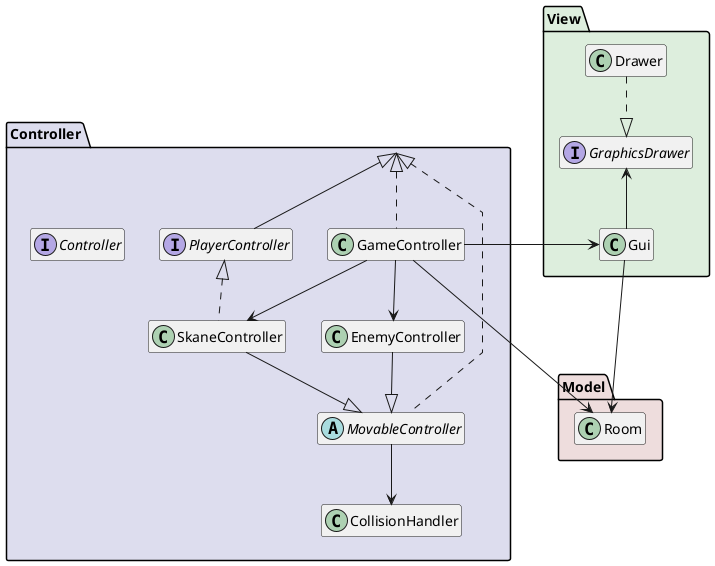 @startuml

hide empty members
skinparam shadowing false
skinparam linetype polyline

package "Model" #EEDDDD {
  class Room {}
}

package "View" #DDEEDD {
  interface GraphicsDrawer {}
  class Drawer {}
  class Gui {}
}

package "Controller" #DDDDEE {
  class CollisionHandler {}
  interface Controller {}
  class EnemyController {}
  class GameController {}
  abstract class MovableController {}
  interface PlayerController {}
  class SkaneController {}
}

PlayerController -up-^ Controller
MovableController .up.^ Controller
MovableController -down-> CollisionHandler
GameController .up.^ Controller
GameController -down-> SkaneController
GameController -down-> EnemyController

EnemyController --^ MovableController
SkaneController --^ MovableController 
SkaneController .up.^ PlayerController

Drawer .down.^ GraphicsDrawer 
Gui -up-> GraphicsDrawer
Gui -down-> Room

GameController ---> Room
GameController --left-> Gui

@enduml

